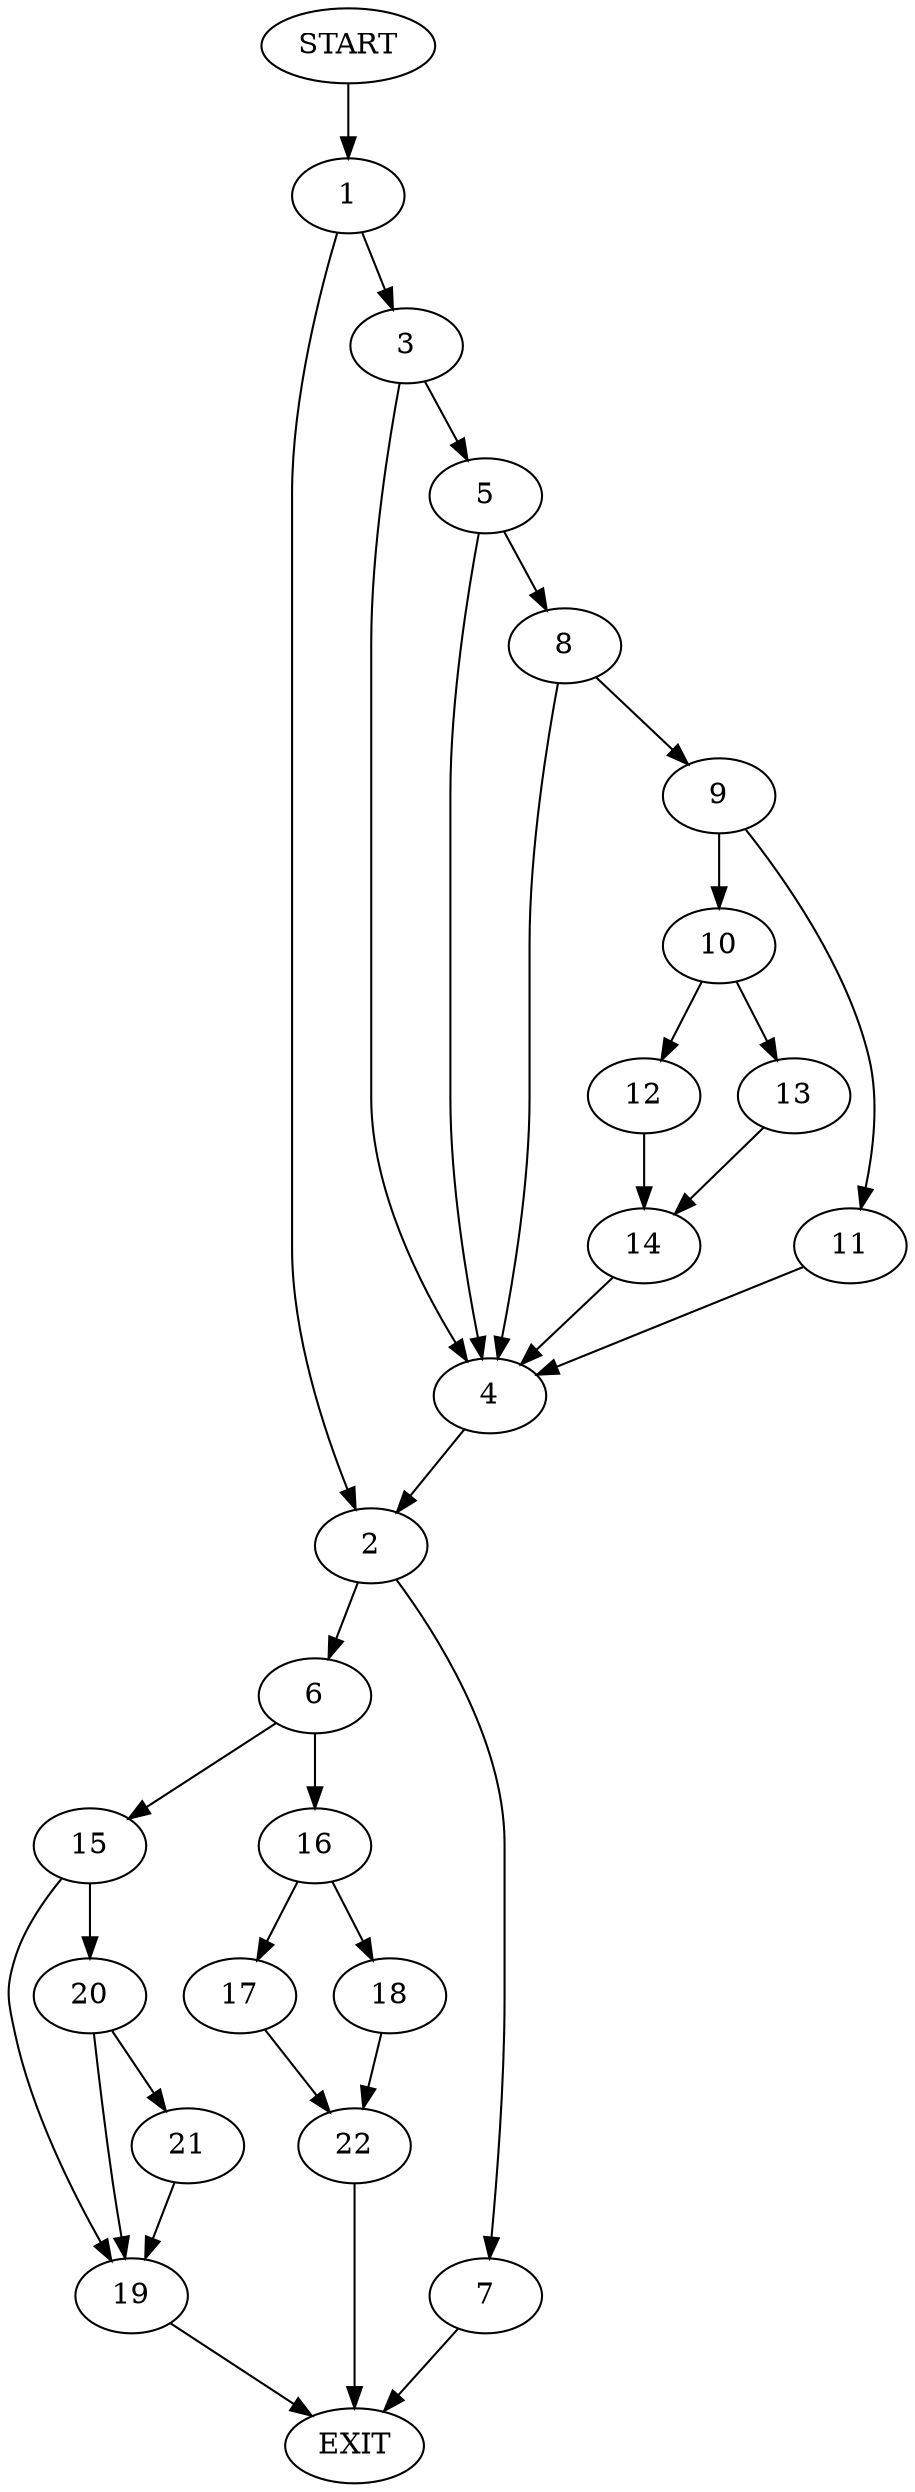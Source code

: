 digraph {
0 [label="START"]
23 [label="EXIT"]
0 -> 1
1 -> 2
1 -> 3
3 -> 4
3 -> 5
2 -> 6
2 -> 7
4 -> 2
5 -> 8
5 -> 4
8 -> 9
8 -> 4
9 -> 10
9 -> 11
10 -> 12
10 -> 13
11 -> 4
13 -> 14
12 -> 14
14 -> 4
6 -> 15
6 -> 16
7 -> 23
16 -> 17
16 -> 18
15 -> 19
15 -> 20
19 -> 23
20 -> 19
20 -> 21
21 -> 19
17 -> 22
18 -> 22
22 -> 23
}
